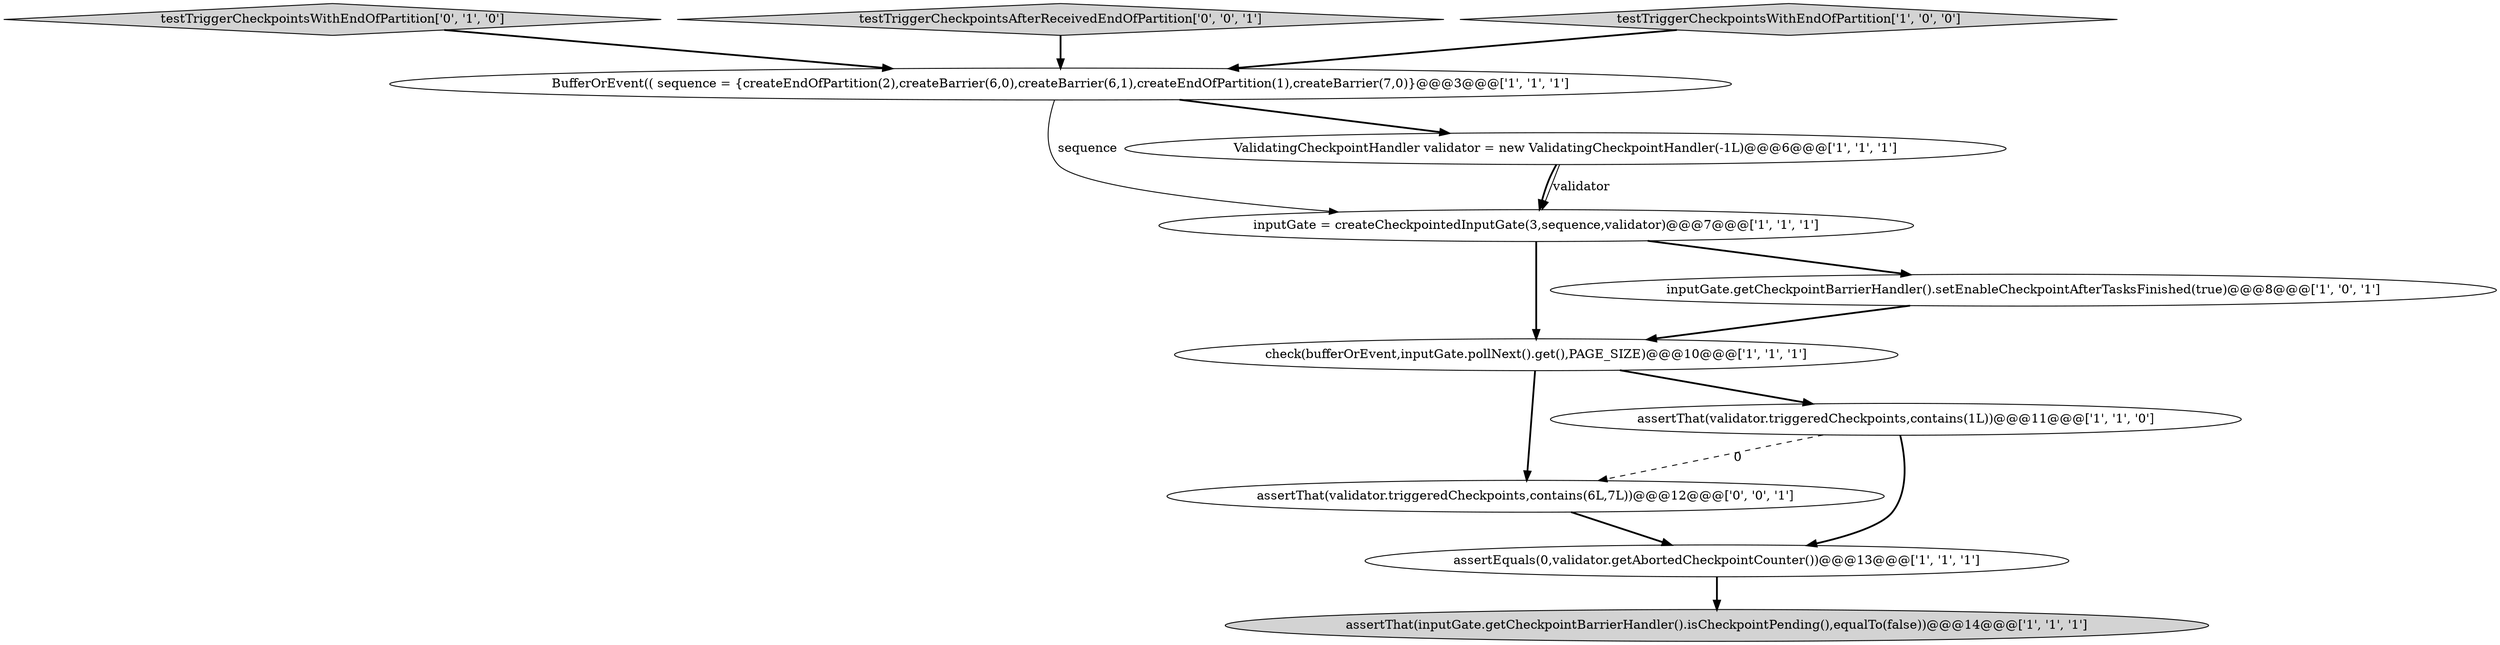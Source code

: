 digraph {
9 [style = filled, label = "testTriggerCheckpointsWithEndOfPartition['0', '1', '0']", fillcolor = lightgray, shape = diamond image = "AAA0AAABBB2BBB"];
11 [style = filled, label = "assertThat(validator.triggeredCheckpoints,contains(6L,7L))@@@12@@@['0', '0', '1']", fillcolor = white, shape = ellipse image = "AAA0AAABBB3BBB"];
4 [style = filled, label = "assertThat(validator.triggeredCheckpoints,contains(1L))@@@11@@@['1', '1', '0']", fillcolor = white, shape = ellipse image = "AAA0AAABBB1BBB"];
7 [style = filled, label = "assertEquals(0,validator.getAbortedCheckpointCounter())@@@13@@@['1', '1', '1']", fillcolor = white, shape = ellipse image = "AAA0AAABBB1BBB"];
6 [style = filled, label = "inputGate = createCheckpointedInputGate(3,sequence,validator)@@@7@@@['1', '1', '1']", fillcolor = white, shape = ellipse image = "AAA0AAABBB1BBB"];
3 [style = filled, label = "check(bufferOrEvent,inputGate.pollNext().get(),PAGE_SIZE)@@@10@@@['1', '1', '1']", fillcolor = white, shape = ellipse image = "AAA0AAABBB1BBB"];
0 [style = filled, label = "BufferOrEvent(( sequence = {createEndOfPartition(2),createBarrier(6,0),createBarrier(6,1),createEndOfPartition(1),createBarrier(7,0)}@@@3@@@['1', '1', '1']", fillcolor = white, shape = ellipse image = "AAA0AAABBB1BBB"];
2 [style = filled, label = "inputGate.getCheckpointBarrierHandler().setEnableCheckpointAfterTasksFinished(true)@@@8@@@['1', '0', '1']", fillcolor = white, shape = ellipse image = "AAA0AAABBB1BBB"];
10 [style = filled, label = "testTriggerCheckpointsAfterReceivedEndOfPartition['0', '0', '1']", fillcolor = lightgray, shape = diamond image = "AAA0AAABBB3BBB"];
5 [style = filled, label = "testTriggerCheckpointsWithEndOfPartition['1', '0', '0']", fillcolor = lightgray, shape = diamond image = "AAA0AAABBB1BBB"];
1 [style = filled, label = "ValidatingCheckpointHandler validator = new ValidatingCheckpointHandler(-1L)@@@6@@@['1', '1', '1']", fillcolor = white, shape = ellipse image = "AAA0AAABBB1BBB"];
8 [style = filled, label = "assertThat(inputGate.getCheckpointBarrierHandler().isCheckpointPending(),equalTo(false))@@@14@@@['1', '1', '1']", fillcolor = lightgray, shape = ellipse image = "AAA0AAABBB1BBB"];
3->11 [style = bold, label=""];
6->3 [style = bold, label=""];
0->6 [style = solid, label="sequence"];
11->7 [style = bold, label=""];
1->6 [style = bold, label=""];
4->11 [style = dashed, label="0"];
9->0 [style = bold, label=""];
5->0 [style = bold, label=""];
7->8 [style = bold, label=""];
3->4 [style = bold, label=""];
0->1 [style = bold, label=""];
1->6 [style = solid, label="validator"];
4->7 [style = bold, label=""];
10->0 [style = bold, label=""];
2->3 [style = bold, label=""];
6->2 [style = bold, label=""];
}
